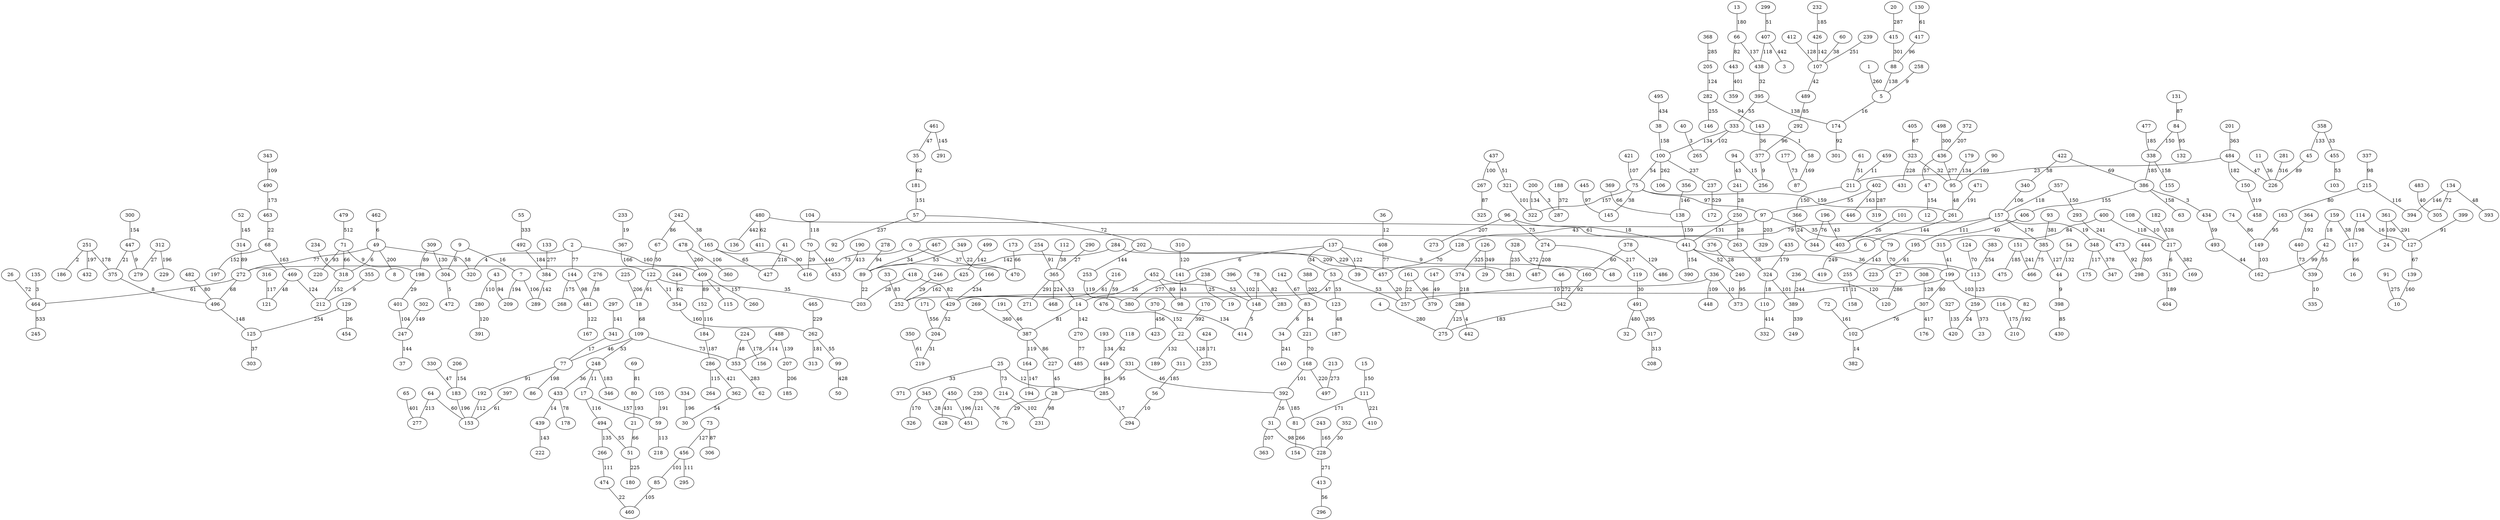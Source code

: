 strict graph G {
0;
1;
2;
3;
4;
5;
6;
7;
8;
9;
10;
11;
12;
13;
14;
15;
16;
17;
18;
19;
20;
21;
22;
23;
24;
25;
26;
27;
28;
29;
30;
31;
32;
33;
34;
35;
36;
37;
38;
39;
40;
41;
42;
43;
44;
45;
46;
47;
48;
49;
50;
51;
52;
53;
54;
55;
56;
57;
58;
59;
60;
61;
62;
63;
64;
65;
66;
67;
68;
69;
70;
71;
72;
73;
74;
75;
76;
77;
78;
79;
80;
81;
82;
83;
84;
85;
86;
87;
88;
89;
90;
91;
92;
93;
94;
95;
96;
97;
98;
99;
100;
101;
102;
103;
104;
105;
106;
107;
108;
109;
110;
111;
112;
113;
114;
115;
116;
117;
118;
119;
120;
121;
122;
123;
124;
125;
126;
127;
128;
129;
130;
131;
132;
133;
134;
135;
136;
137;
138;
139;
140;
141;
142;
143;
144;
145;
146;
147;
148;
149;
150;
151;
152;
153;
154;
155;
156;
157;
158;
159;
160;
161;
162;
163;
164;
165;
166;
167;
168;
169;
170;
171;
172;
173;
174;
175;
176;
177;
178;
179;
180;
181;
182;
183;
184;
185;
186;
187;
188;
189;
190;
191;
192;
193;
194;
195;
196;
197;
198;
199;
200;
201;
202;
203;
204;
205;
206;
207;
208;
209;
210;
211;
212;
213;
214;
215;
216;
217;
218;
219;
220;
221;
222;
223;
224;
225;
226;
227;
228;
229;
230;
231;
232;
233;
234;
235;
236;
237;
238;
239;
240;
241;
242;
243;
244;
245;
246;
247;
248;
249;
250;
251;
252;
253;
254;
255;
256;
257;
258;
259;
260;
261;
262;
263;
264;
265;
266;
267;
268;
269;
270;
271;
272;
273;
274;
275;
276;
277;
278;
279;
280;
281;
282;
283;
284;
285;
286;
287;
288;
289;
290;
291;
292;
293;
294;
295;
296;
297;
298;
299;
300;
301;
302;
303;
304;
305;
306;
307;
308;
309;
310;
311;
312;
313;
314;
315;
316;
317;
318;
319;
320;
321;
322;
323;
324;
325;
326;
327;
328;
329;
330;
331;
332;
333;
334;
335;
336;
337;
338;
339;
340;
341;
342;
343;
344;
345;
346;
347;
348;
349;
350;
351;
352;
353;
354;
355;
356;
357;
358;
359;
360;
361;
362;
363;
364;
365;
366;
367;
368;
369;
370;
371;
372;
373;
374;
375;
376;
377;
378;
379;
380;
381;
382;
383;
384;
385;
386;
387;
388;
389;
390;
391;
392;
393;
394;
395;
396;
397;
398;
399;
400;
401;
402;
403;
404;
405;
406;
407;
408;
409;
410;
411;
412;
413;
414;
415;
416;
417;
418;
419;
420;
421;
422;
423;
424;
425;
426;
427;
428;
429;
430;
431;
432;
433;
434;
435;
436;
437;
438;
439;
440;
441;
442;
443;
444;
445;
446;
447;
448;
449;
450;
451;
452;
453;
454;
455;
456;
457;
458;
459;
460;
461;
462;
463;
464;
465;
466;
467;
468;
469;
470;
471;
472;
473;
474;
475;
476;
477;
478;
479;
480;
481;
482;
483;
484;
485;
486;
487;
488;
489;
490;
491;
492;
493;
494;
495;
496;
497;
498;
499;
52 -- 314 [label=145];
64 -- 277 [label=213];
81 -- 154 [label=266];
202 -- 253 [label=144];
236 -- 389 [label=244];
230 -- 451 [label=121];
5 -- 174 [label=16];
368 -- 205 [label=285];
102 -- 382 [label=14];
286 -- 264 [label=115];
70 -- 416 [label=29];
418 -- 429 [label=82];
452 -- 14 [label=26];
204 -- 219 [label=31];
386 -- 434 [label=3];
116 -- 210 [label=175];
496 -- 125 [label=148];
70 -- 453 [label=440];
433 -- 178 [label=78];
483 -- 305 [label=40];
75 -- 145 [label=38];
242 -- 67 [label=86];
71 -- 198 [label=9];
343 -- 490 [label=109];
211 -- 366 [label=150];
215 -- 163 [label=80];
405 -- 323 [label=67];
356 -- 138 [label=146];
375 -- 496 [label=8];
297 -- 341 [label=141];
338 -- 155 [label=158];
386 -- 63 [label=158];
395 -- 174 [label=138];
255 -- 158 [label=11];
7 -- 289 [label=106];
224 -- 353 [label=48];
499 -- 425 [label=142];
467 -- 89 [label=34];
40 -- 265 [label=3];
324 -- 389 [label=101];
495 -- 38 [label=434];
307 -- 176 [label=417];
494 -- 266 [label=135];
269 -- 387 [label=360];
144 -- 268 [label=175];
94 -- 256 [label=15];
44 -- 398 [label=9];
383 -- 113 [label=254];
221 -- 168 [label=70];
165 -- 416 [label=90];
77 -- 86 [label=198];
409 -- 152 [label=89];
96 -- 441 [label=18];
378 -- 486 [label=129];
91 -- 10 [label=275];
285 -- 294 [label=17];
109 -- 353 [label=73];
376 -- 240 [label=28];
31 -- 228 [label=98];
166 -- 429 [label=234];
415 -- 88 [label=301];
111 -- 410 [label=221];
318 -- 212 [label=152];
490 -- 463 [label=173];
80 -- 21 [label=193];
216 -- 429 [label=61];
311 -- 56 [label=185];
104 -- 70 [label=118];
78 -- 283 [label=82];
2 -- 320 [label=4];
224 -- 156 [label=178];
130 -- 417 [label=61];
422 -- 386 [label=69];
429 -- 204 [label=52];
61 -- 211 [label=51];
25 -- 371 [label=33];
124 -- 113 [label=70];
358 -- 45 [label=133];
452 -- 98 [label=89];
251 -- 432 [label=197];
478 -- 409 [label=260];
137 -- 160 [label=9];
480 -- 411 [label=62];
266 -- 474 [label=111];
14 -- 387 [label=81];
399 -- 127 [label=91];
109 -- 77 [label=46];
452 -- 148 [label=53];
436 -- 95 [label=277];
248 -- 346 [label=183];
352 -- 228 [label=30];
31 -- 363 [label=207];
99 -- 50 [label=428];
137 -- 53 [label=34];
141 -- 98 [label=43];
75 -- 97 [label=97];
68 -- 469 [label=163];
276 -- 481 [label=38];
6 -- 419 [label=249];
317 -- 208 [label=313];
461 -- 291 [label=145];
110 -- 332 [label=414];
72 -- 102 [label=161];
278 -- 89 [label=94];
307 -- 102 [label=76];
13 -- 66 [label=180];
316 -- 121 [label=117];
358 -- 455 [label=33];
247 -- 37 [label=144];
433 -- 439 [label=14];
101 -- 403 [label=26];
292 -- 377 [label=96];
456 -- 85 [label=101];
385 -- 466 [label=75];
250 -- 441 [label=131];
127 -- 139 [label=67];
42 -- 162 [label=99];
55 -- 492 [label=333];
491 -- 317 [label=295];
462 -- 49 [label=6];
66 -- 438 [label=137];
348 -- 175 [label=117];
135 -- 464 [label=3];
424 -- 235 [label=171];
327 -- 420 [label=135];
126 -- 29 [label=349];
408 -- 457 [label=77];
330 -- 183 [label=47];
484 -- 150 [label=182];
488 -- 207 [label=139];
397 -- 153 [label=61];
122 -- 18 [label=61];
149 -- 162 [label=103];
441 -- 240 [label=52];
83 -- 221 [label=54];
89 -- 203 [label=22];
128 -- 457 [label=70];
436 -- 47 [label=57];
274 -- 487 [label=208];
464 -- 245 [label=533];
437 -- 321 [label=51];
164 -- 194 [label=147];
450 -- 428 [label=431];
233 -- 367 [label=19];
53 -- 123 [label=53];
336 -- 448 [label=109];
334 -- 30 [label=196];
150 -- 458 [label=319];
480 -- 136 [label=442];
196 -- 344 [label=76];
284 -- 381 [label=229];
477 -- 338 [label=185];
100 -- 237 [label=237];
455 -- 103 [label=53];
398 -- 430 [label=85];
213 -- 497 [label=273];
441 -- 113 [label=36];
434 -- 493 [label=59];
49 -- 320 [label=58];
478 -- 360 [label=106];
36 -- 408 [label=12];
47 -- 12 [label=154];
173 -- 470 [label=66];
361 -- 127 [label=291];
79 -- 255 [label=143];
133 -- 384 [label=277];
407 -- 3 [label=442];
71 -- 220 [label=93];
97 -- 79 [label=35];
64 -- 153 [label=60];
281 -- 226 [label=316];
498 -- 436 [label=300];
349 -- 89 [label=53];
261 -- 6 [label=144];
100 -- 75 [label=54];
286 -- 362 [label=421];
192 -- 153 [label=112];
387 -- 227 [label=86];
435 -- 324 [label=179];
447 -- 375 [label=21];
387 -- 164 [label=119];
97 -- 128 [label=43];
157 -- 385 [label=176];
494 -- 51 [label=55];
157 -- 0 [label=79];
353 -- 62 [label=283];
188 -- 287 [label=372];
138 -- 441 [label=159];
302 -- 247 [label=149];
323 -- 95 [label=32];
288 -- 275 [label=125];
11 -- 226 [label=36];
109 -- 248 [label=53];
93 -- 385 [label=381];
22 -- 189 [label=132];
33 -- 252 [label=83];
304 -- 472 [label=5];
366 -- 344 [label=24];
484 -- 211 [label=23];
369 -- 138 [label=66];
236 -- 120 [label=120];
170 -- 22 [label=392];
274 -- 119 [label=217];
200 -- 287 [label=3];
28 -- 76 [label=29];
272 -- 464 [label=61];
262 -- 313 [label=181];
425 -- 252 [label=162];
338 -- 386 [label=185];
75 -- 261 [label=159];
248 -- 17 [label=11];
26 -- 464 [label=72];
49 -- 318 [label=6];
22 -- 235 [label=128];
422 -- 340 [label=58];
309 -- 304 [label=130];
386 -- 406 [label=155];
492 -- 384 [label=184];
113 -- 259 [label=123];
331 -- 392 [label=46];
357 -- 293 [label=150];
131 -- 84 [label=87];
237 -- 172 [label=529];
349 -- 470 [label=22];
348 -- 347 [label=378];
384 -- 289 [label=142];
253 -- 380 [label=119];
84 -- 338 [label=150];
96 -- 274 [label=75];
114 -- 127 [label=16];
471 -- 261 [label=191];
2 -- 409 [label=160];
17 -- 59 [label=157];
78 -- 148 [label=1];
315 -- 199 [label=41];
195 -- 223 [label=61];
137 -- 39 [label=122];
217 -- 351 [label=6];
191 -- 387 [label=46];
444 -- 298 [label=305];
401 -- 247 [label=104];
357 -- 157 [label=118];
350 -- 219 [label=61];
74 -- 149 [label=86];
473 -- 298 [label=92];
96 -- 273 [label=207];
201 -- 484 [label=363];
299 -- 407 [label=51];
407 -- 438 [label=118];
248 -- 433 [label=36];
85 -- 460 [label=105];
134 -- 393 [label=48];
159 -- 117 [label=38];
333 -- 265 [label=102];
392 -- 31 [label=26];
355 -- 212 [label=9];
242 -- 165 [label=38];
160 -- 342 [label=92];
196 -- 403 [label=43];
323 -- 431 [label=228];
25 -- 214 [label=73];
310 -- 141 [label=120];
157 -- 348 [label=19];
238 -- 380 [label=277];
28 -- 231 [label=98];
17 -- 494 [label=116];
481 -- 167 [label=122];
199 -- 429 [label=11];
144 -- 481 [label=98];
143 -- 377 [label=36];
58 -- 87 [label=169];
362 -- 30 [label=54];
193 -- 449 [label=134];
165 -- 427 [label=65];
493 -- 162 [label=44];
284 -- 89 [label=142];
43 -- 280 [label=110];
388 -- 123 [label=202];
190 -- 453 [label=413];
148 -- 414 [label=5];
365 -- 468 [label=224];
389 -- 249 [label=339];
137 -- 141 [label=6];
251 -- 186 [label=2];
469 -- 121 [label=48];
378 -- 160 [label=60];
1 -- 5 [label=260];
77 -- 192 [label=91];
309 -- 198 [label=89];
14 -- 270 [label=142];
71 -- 318 [label=66];
457 -- 257 [label=20];
157 -- 195 [label=111];
267 -- 325 [label=87];
41 -- 427 [label=218];
129 -- 454 [label=26];
100 -- 106 [label=262];
171 -- 204 [label=556];
314 -- 272 [label=89];
215 -- 394 [label=116];
134 -- 394 [label=146];
479 -- 71 [label=512];
400 -- 217 [label=118];
53 -- 252 [label=47];
174 -- 301 [label=92];
367 -- 122 [label=166];
108 -- 217 [label=10];
126 -- 374 [label=325];
395 -- 333 [label=55];
469 -- 212 [label=124];
280 -- 391 [label=120];
0 -- 470 [label=37];
421 -- 75 [label=107];
90 -- 95 [label=189];
364 -- 440 [label=192];
417 -- 88 [label=96];
270 -- 485 [label=77];
439 -- 222 [label=143];
227 -- 28 [label=45];
282 -- 146 [label=255];
84 -- 132 [label=95];
328 -- 381 [label=235];
282 -- 143 [label=94];
82 -- 210 [label=192];
38 -- 100 [label=158];
308 -- 307 [label=128];
129 -- 125 [label=254];
238 -- 19 [label=25];
354 -- 262 [label=160];
75 -- 322 [label=157];
139 -- 10 [label=160];
67 -- 122 [label=50];
263 -- 324 [label=38];
480 -- 263 [label=61];
312 -- 279 [label=27];
45 -- 226 [label=89];
179 -- 95 [label=134];
163 -- 149 [label=95];
241 -- 250 [label=28];
207 -- 185 [label=206];
246 -- 252 [label=29];
461 -- 35 [label=47];
340 -- 157 [label=106];
491 -- 32 [label=480];
333 -- 58 [label=1];
4 -- 275 [label=280];
321 -- 322 [label=101];
114 -- 117 [label=198];
426 -- 107 [label=142];
328 -- 48 [label=272];
200 -- 322 [label=134];
365 -- 271 [label=291];
262 -- 99 [label=55];
476 -- 22 [label=152];
107 -- 489 [label=42];
34 -- 140 [label=241];
151 -- 466 [label=241];
361 -- 24 [label=109];
336 -- 257 [label=10];
60 -- 107 [label=38];
300 -- 447 [label=154];
345 -- 451 [label=28];
0 -- 272 [label=73];
374 -- 288 [label=218];
27 -- 120 [label=286];
345 -- 326 [label=170];
9 -- 7 [label=16];
351 -- 404 [label=189];
147 -- 379 [label=49];
456 -- 295 [label=111];
385 -- 44 [label=127];
437 -- 267 [label=100];
409 -- 260 [label=157];
46 -- 342 [label=272];
182 -- 217 [label=528];
119 -- 491 [label=30];
244 -- 354 [label=62];
184 -- 286 [label=187];
57 -- 92 [label=237];
290 -- 365 [label=27];
83 -- 34 [label=6];
254 -- 365 [label=91];
259 -- 420 [label=24];
400 -- 315 [label=84];
21 -- 51 [label=66];
216 -- 476 [label=59];
474 -- 460 [label=22];
377 -- 256 [label=9];
225 -- 18 [label=206];
205 -- 282 [label=124];
125 -- 303 [label=37];
122 -- 203 [label=35];
441 -- 390 [label=154];
49 -- 272 [label=77];
333 -- 100 [label=134];
402 -- 446 [label=163];
337 -- 215 [label=98];
418 -- 203 [label=28];
35 -- 181 [label=62];
2 -- 144 [label=77];
484 -- 226 [label=47];
199 -- 307 [label=80];
438 -- 395 [label=32];
250 -- 263 [label=28];
240 -- 373 [label=95];
370 -- 414 [label=134];
450 -- 451 [label=196];
18 -- 109 [label=68];
73 -- 306 [label=87];
183 -- 153 [label=196];
53 -- 257 [label=53];
342 -- 275 [label=183];
331 -- 28 [label=95];
293 -- 473 [label=241];
94 -- 241 [label=43];
181 -- 57 [label=151];
20 -- 415 [label=287];
259 -- 23 [label=373];
214 -- 231 [label=102];
118 -- 449 [label=82];
396 -- 148 [label=102];
152 -- 184 [label=116];
51 -- 180 [label=225];
159 -- 42 [label=18];
459 -- 211 [label=11];
111 -- 81 [label=171];
324 -- 110 [label=18];
443 -- 359 [label=401];
447 -- 279 [label=9];
228 -- 413 [label=271];
117 -- 16 [label=66];
251 -- 375 [label=178];
339 -- 335 [label=10];
42 -- 339 [label=55];
161 -- 379 [label=96];
142 -- 83 [label=67];
59 -- 218 [label=113];
365 -- 14 [label=53];
123 -- 187 [label=48];
68 -- 197 [label=152];
9 -- 304 [label=8];
56 -- 294 [label=10];
336 -- 373 [label=10];
372 -- 436 [label=207];
177 -- 87 [label=73];
412 -- 107 [label=128];
217 -- 169 [label=382];
15 -- 111 [label=150];
258 -- 5 [label=9];
49 -- 8 [label=200];
112 -- 365 [label=38];
406 -- 403 [label=40];
151 -- 475 [label=185];
95 -- 261 [label=48];
69 -- 80 [label=81];
168 -- 392 [label=101];
43 -- 209 [label=94];
239 -- 107 [label=251];
288 -- 442 [label=4];
25 -- 285 [label=12];
489 -- 292 [label=85];
168 -- 497 [label=220];
402 -- 319 [label=287];
341 -- 77 [label=17];
202 -- 457 [label=209];
409 -- 115 [label=3];
482 -- 496 [label=80];
463 -- 68 [label=22];
440 -- 339 [label=73];
134 -- 305 [label=72];
392 -- 81 [label=185];
122 -- 354 [label=11];
370 -- 423 [label=456];
88 -- 5 [label=138];
445 -- 145 [label=97];
65 -- 277 [label=401];
105 -- 59 [label=191];
312 -- 229 [label=196];
7 -- 209 [label=194];
488 -- 353 [label=114];
234 -- 318 [label=9];
79 -- 199 [label=70];
230 -- 76 [label=76];
449 -- 285 [label=84];
66 -- 443 [label=82];
199 -- 82 [label=103];
413 -- 296 [label=56];
57 -- 202 [label=72];
161 -- 257 [label=22];
272 -- 496 [label=68];
198 -- 401 [label=29];
54 -- 44 [label=132];
206 -- 183 [label=154];
402 -- 97 [label=55];
73 -- 456 [label=127];
97 -- 329 [label=203];
232 -- 426 [label=185];
243 -- 228 [label=165];
465 -- 262 [label=229];
}
